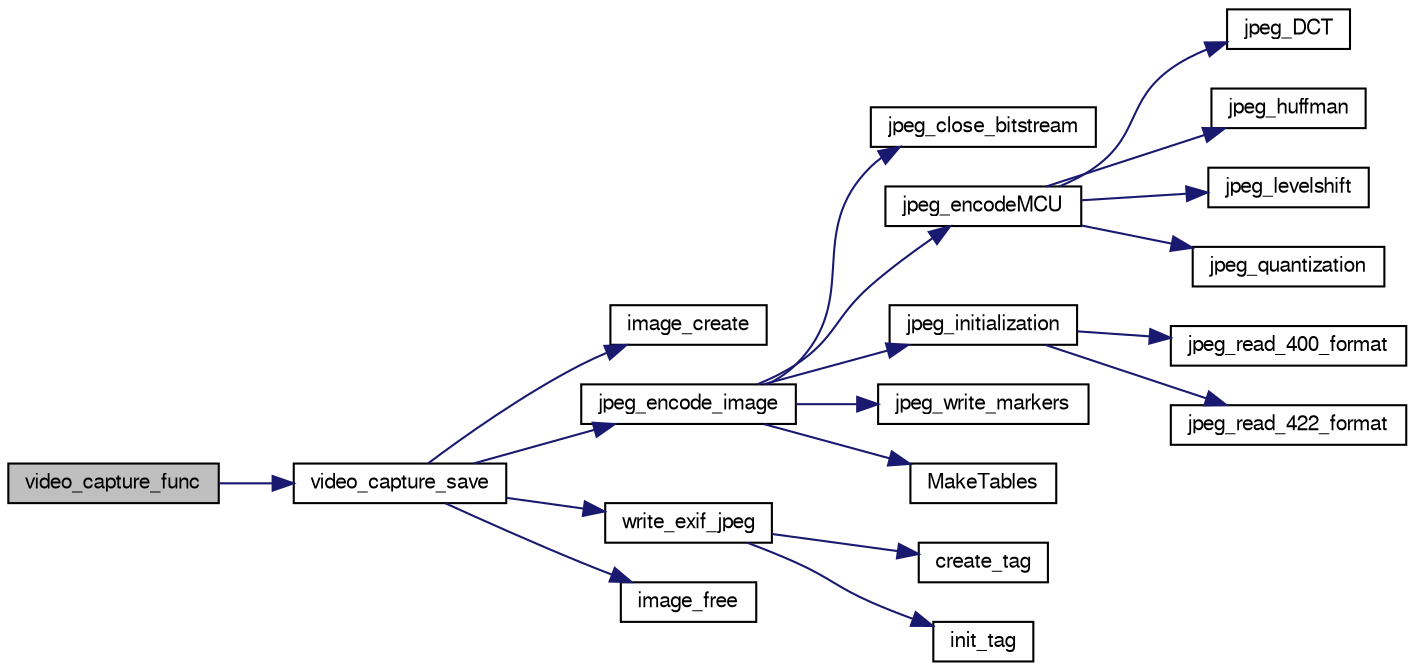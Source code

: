 digraph "video_capture_func"
{
  edge [fontname="FreeSans",fontsize="10",labelfontname="FreeSans",labelfontsize="10"];
  node [fontname="FreeSans",fontsize="10",shape=record];
  rankdir="LR";
  Node1 [label="video_capture_func",height=0.2,width=0.4,color="black", fillcolor="grey75", style="filled", fontcolor="black"];
  Node1 -> Node2 [color="midnightblue",fontsize="10",style="solid",fontname="FreeSans"];
  Node2 [label="video_capture_save",height=0.2,width=0.4,color="black", fillcolor="white", style="filled",URL="$video__capture_8c.html#a827eff900b2ec2115c0098701f7a2706"];
  Node2 -> Node3 [color="midnightblue",fontsize="10",style="solid",fontname="FreeSans"];
  Node3 [label="image_create",height=0.2,width=0.4,color="black", fillcolor="white", style="filled",URL="$image_8c.html#ab5cc0250c461b9d2f043e4884f6b9a53",tooltip="Create a new image. "];
  Node2 -> Node4 [color="midnightblue",fontsize="10",style="solid",fontname="FreeSans"];
  Node4 [label="jpeg_encode_image",height=0.2,width=0.4,color="black", fillcolor="white", style="filled",URL="$jpeg_8c.html#ac1a4731c71f3529891f1750260db2626",tooltip="Encode an YUV422 image. "];
  Node4 -> Node5 [color="midnightblue",fontsize="10",style="solid",fontname="FreeSans"];
  Node5 [label="jpeg_close_bitstream",height=0.2,width=0.4,color="black", fillcolor="white", style="filled",URL="$jpeg_8c.html#a817a4e96b0d0c0e1251e2db08467c2a1"];
  Node4 -> Node6 [color="midnightblue",fontsize="10",style="solid",fontname="FreeSans"];
  Node6 [label="jpeg_encodeMCU",height=0.2,width=0.4,color="black", fillcolor="white", style="filled",URL="$jpeg_8c.html#aa65677a00f264d53b744f64b386139e1"];
  Node6 -> Node7 [color="midnightblue",fontsize="10",style="solid",fontname="FreeSans"];
  Node7 [label="jpeg_DCT",height=0.2,width=0.4,color="black", fillcolor="white", style="filled",URL="$jpeg_8c.html#a5b96ae28e2300858e6af3061ac8f96b9"];
  Node6 -> Node8 [color="midnightblue",fontsize="10",style="solid",fontname="FreeSans"];
  Node8 [label="jpeg_huffman",height=0.2,width=0.4,color="black", fillcolor="white", style="filled",URL="$jpeg_8c.html#a20c1f652043de7bc8171be6591bd3480"];
  Node6 -> Node9 [color="midnightblue",fontsize="10",style="solid",fontname="FreeSans"];
  Node9 [label="jpeg_levelshift",height=0.2,width=0.4,color="black", fillcolor="white", style="filled",URL="$jpeg_8c.html#a1b9aa7581d09ec6412a14ec76334667c"];
  Node6 -> Node10 [color="midnightblue",fontsize="10",style="solid",fontname="FreeSans"];
  Node10 [label="jpeg_quantization",height=0.2,width=0.4,color="black", fillcolor="white", style="filled",URL="$jpeg_8c.html#a185e0318b222708896d55e8d98c0576b"];
  Node4 -> Node11 [color="midnightblue",fontsize="10",style="solid",fontname="FreeSans"];
  Node11 [label="jpeg_initialization",height=0.2,width=0.4,color="black", fillcolor="white", style="filled",URL="$jpeg_8c.html#a688433e5f55000ae893f2d5c29097691"];
  Node11 -> Node12 [color="midnightblue",fontsize="10",style="solid",fontname="FreeSans"];
  Node12 [label="jpeg_read_400_format",height=0.2,width=0.4,color="black", fillcolor="white", style="filled",URL="$jpeg_8c.html#a496e270428d382bcbda831334590eaf6"];
  Node11 -> Node13 [color="midnightblue",fontsize="10",style="solid",fontname="FreeSans"];
  Node13 [label="jpeg_read_422_format",height=0.2,width=0.4,color="black", fillcolor="white", style="filled",URL="$jpeg_8c.html#a206021dc908d46e0a1d72ed9c40b10e9"];
  Node4 -> Node14 [color="midnightblue",fontsize="10",style="solid",fontname="FreeSans"];
  Node14 [label="jpeg_write_markers",height=0.2,width=0.4,color="black", fillcolor="white", style="filled",URL="$jpeg_8c.html#a0908916b4be15d17fa2ad6e441b633f1"];
  Node4 -> Node15 [color="midnightblue",fontsize="10",style="solid",fontname="FreeSans"];
  Node15 [label="MakeTables",height=0.2,width=0.4,color="black", fillcolor="white", style="filled",URL="$jpeg_8c.html#a8a9557560cb4c8d4e60756e99b5a5f13"];
  Node2 -> Node16 [color="midnightblue",fontsize="10",style="solid",fontname="FreeSans"];
  Node16 [label="write_exif_jpeg",height=0.2,width=0.4,color="black", fillcolor="white", style="filled",URL="$exif__module_8c.html#a5e636f6bee9bd1ab6d04ec780509dca5"];
  Node16 -> Node17 [color="midnightblue",fontsize="10",style="solid",fontname="FreeSans"];
  Node17 [label="create_tag",height=0.2,width=0.4,color="black", fillcolor="white", style="filled",URL="$exif__module_8c.html#a62dd27ed931462c0526e4632461c7acf"];
  Node16 -> Node18 [color="midnightblue",fontsize="10",style="solid",fontname="FreeSans"];
  Node18 [label="init_tag",height=0.2,width=0.4,color="black", fillcolor="white", style="filled",URL="$exif__module_8c.html#a76556aceaec9700c7267093b6d4fa99f"];
  Node2 -> Node19 [color="midnightblue",fontsize="10",style="solid",fontname="FreeSans"];
  Node19 [label="image_free",height=0.2,width=0.4,color="black", fillcolor="white", style="filled",URL="$image_8c.html#aa09d6434519478ba26eab12a96d600ba",tooltip="Free the image. "];
}
